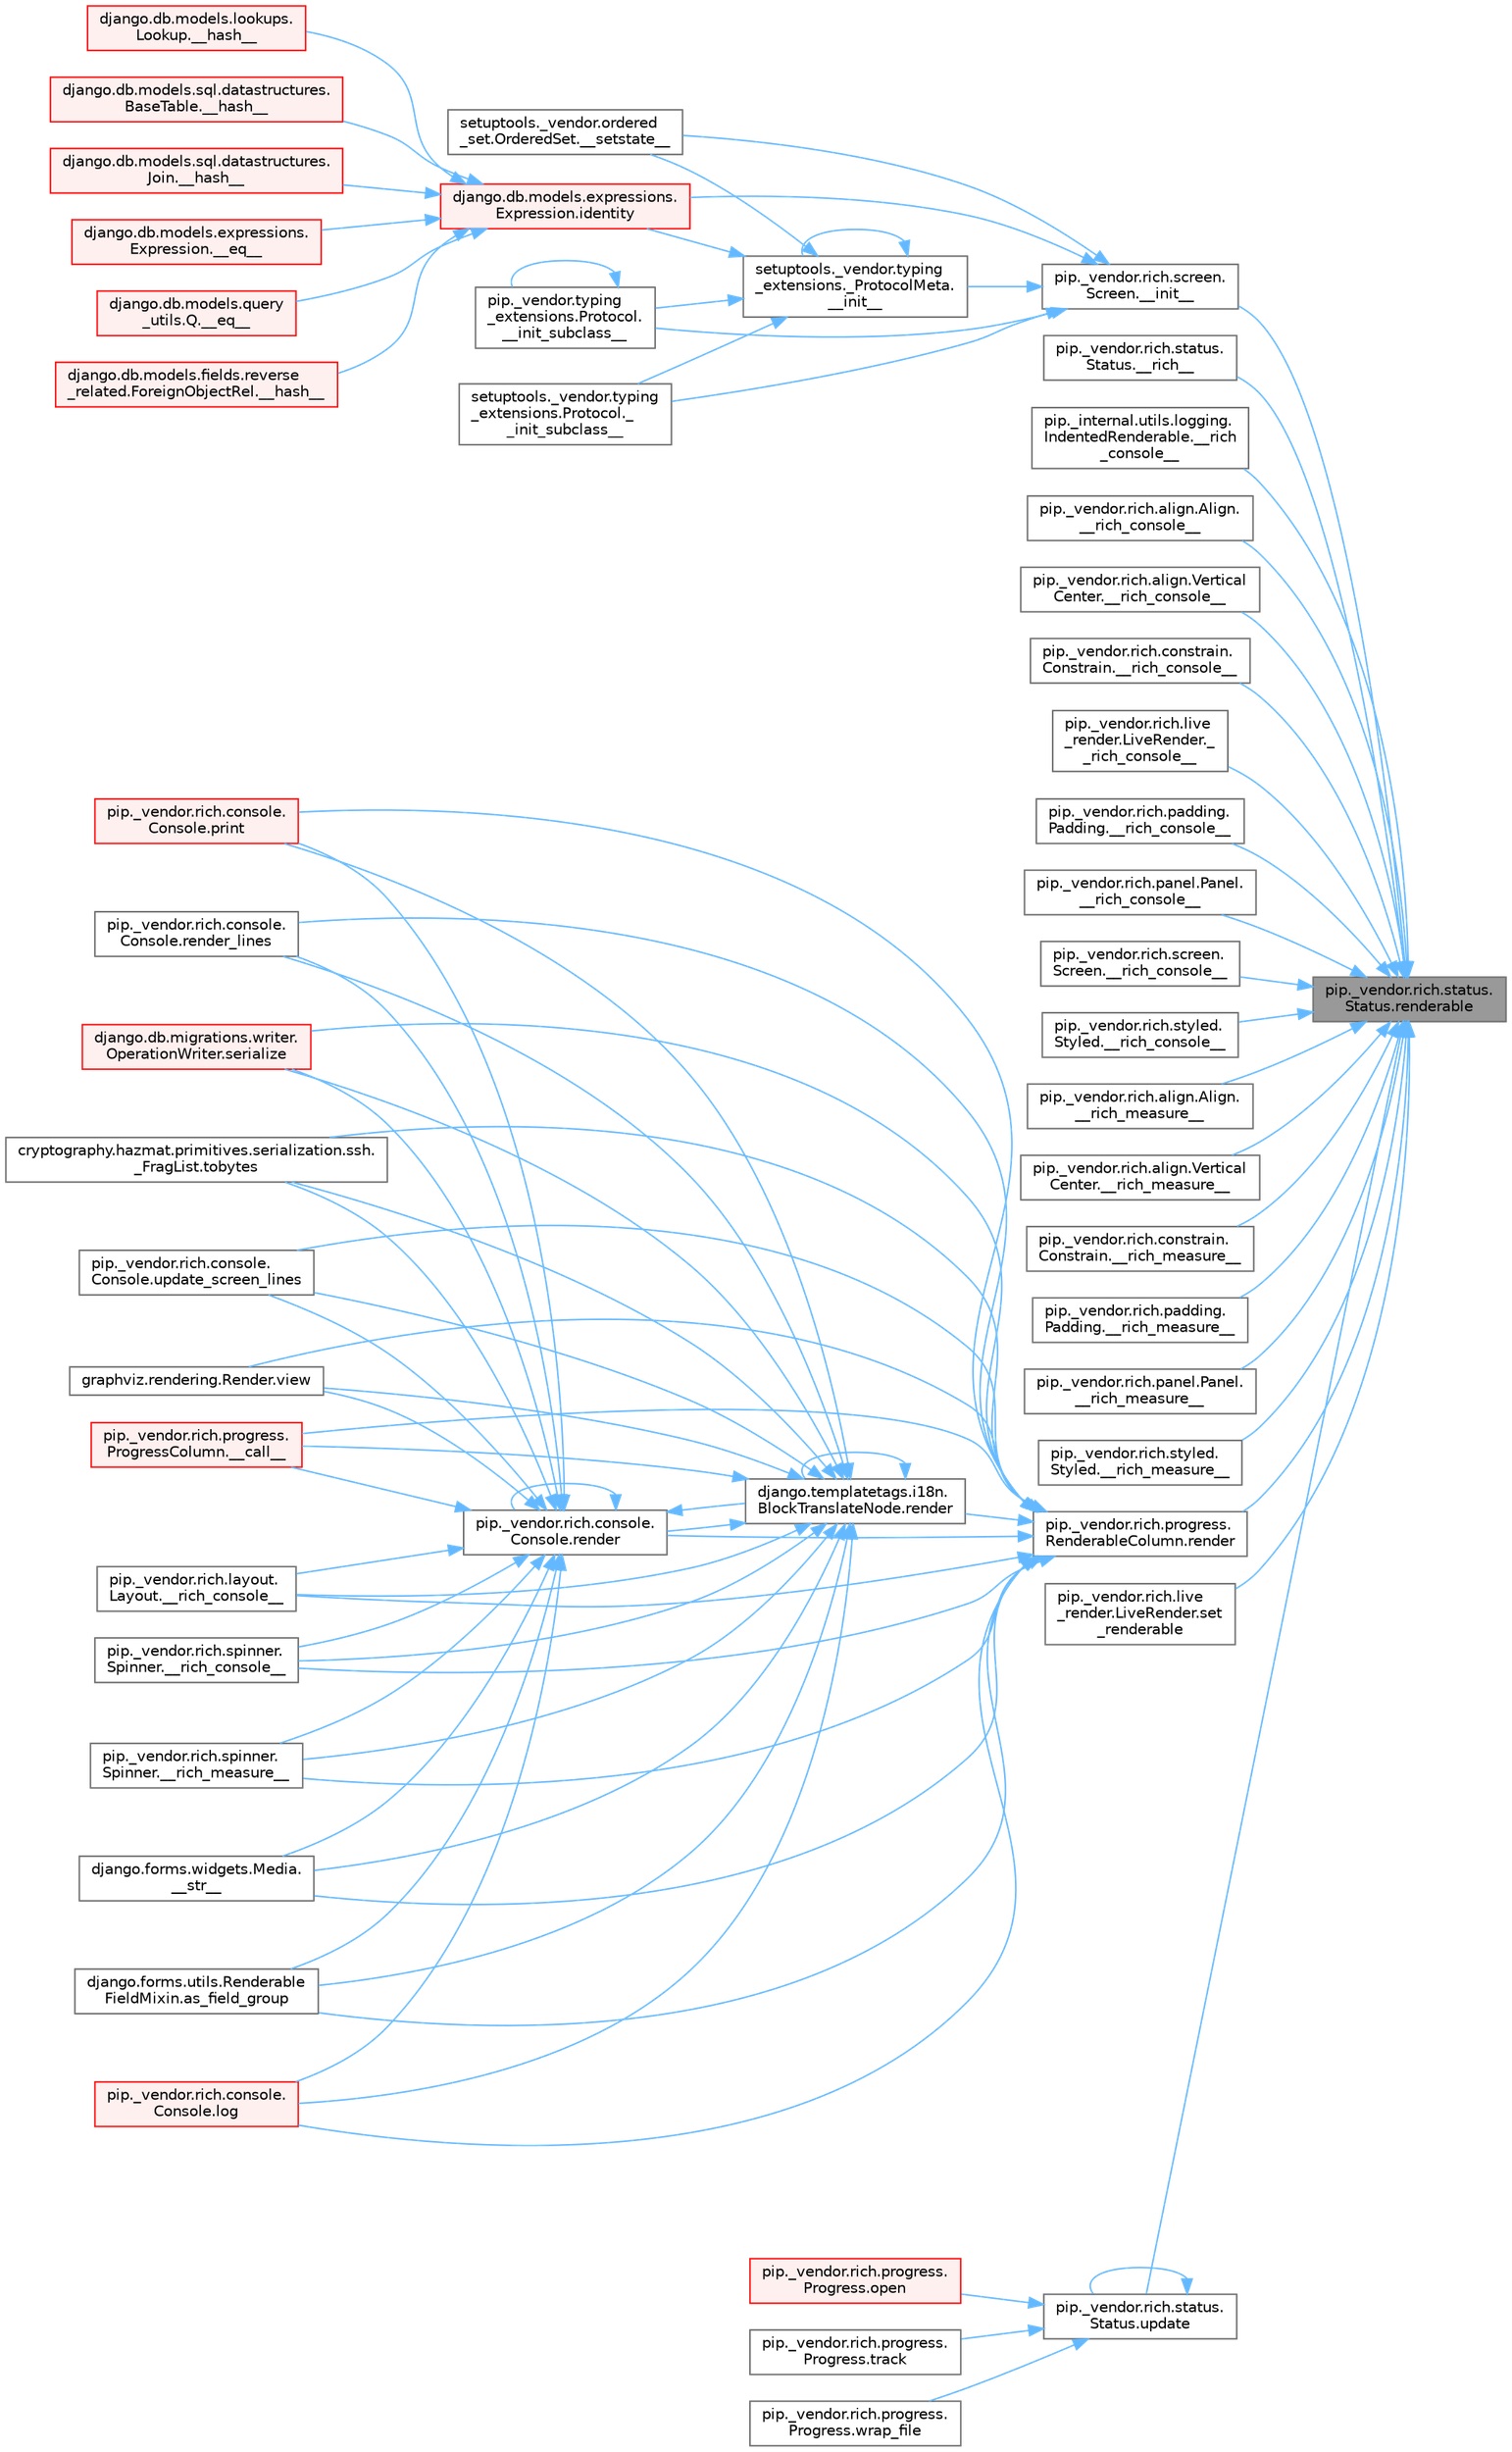 digraph "pip._vendor.rich.status.Status.renderable"
{
 // LATEX_PDF_SIZE
  bgcolor="transparent";
  edge [fontname=Helvetica,fontsize=10,labelfontname=Helvetica,labelfontsize=10];
  node [fontname=Helvetica,fontsize=10,shape=box,height=0.2,width=0.4];
  rankdir="RL";
  Node1 [id="Node000001",label="pip._vendor.rich.status.\lStatus.renderable",height=0.2,width=0.4,color="gray40", fillcolor="grey60", style="filled", fontcolor="black",tooltip=" "];
  Node1 -> Node2 [id="edge1_Node000001_Node000002",dir="back",color="steelblue1",style="solid",tooltip=" "];
  Node2 [id="Node000002",label="pip._vendor.rich.screen.\lScreen.__init__",height=0.2,width=0.4,color="grey40", fillcolor="white", style="filled",URL="$classpip_1_1__vendor_1_1rich_1_1screen_1_1_screen.html#a22f6d80765fbc681aed44b087ec45446",tooltip=" "];
  Node2 -> Node3 [id="edge2_Node000002_Node000003",dir="back",color="steelblue1",style="solid",tooltip=" "];
  Node3 [id="Node000003",label="setuptools._vendor.typing\l_extensions._ProtocolMeta.\l__init__",height=0.2,width=0.4,color="grey40", fillcolor="white", style="filled",URL="$classsetuptools_1_1__vendor_1_1typing__extensions_1_1___protocol_meta.html#a7bbaff8ac6d19534b46bca363ee0b43a",tooltip=" "];
  Node3 -> Node3 [id="edge3_Node000003_Node000003",dir="back",color="steelblue1",style="solid",tooltip=" "];
  Node3 -> Node4 [id="edge4_Node000003_Node000004",dir="back",color="steelblue1",style="solid",tooltip=" "];
  Node4 [id="Node000004",label="pip._vendor.typing\l_extensions.Protocol.\l__init_subclass__",height=0.2,width=0.4,color="grey40", fillcolor="white", style="filled",URL="$classpip_1_1__vendor_1_1typing__extensions_1_1_protocol.html#a2916efc86cebb8aba6deb7fd30b33988",tooltip=" "];
  Node4 -> Node4 [id="edge5_Node000004_Node000004",dir="back",color="steelblue1",style="solid",tooltip=" "];
  Node3 -> Node5 [id="edge6_Node000003_Node000005",dir="back",color="steelblue1",style="solid",tooltip=" "];
  Node5 [id="Node000005",label="setuptools._vendor.typing\l_extensions.Protocol._\l_init_subclass__",height=0.2,width=0.4,color="grey40", fillcolor="white", style="filled",URL="$classsetuptools_1_1__vendor_1_1typing__extensions_1_1_protocol.html#ac6cbebc092a4724ab3704c5334059874",tooltip=" "];
  Node3 -> Node6 [id="edge7_Node000003_Node000006",dir="back",color="steelblue1",style="solid",tooltip=" "];
  Node6 [id="Node000006",label="setuptools._vendor.ordered\l_set.OrderedSet.__setstate__",height=0.2,width=0.4,color="grey40", fillcolor="white", style="filled",URL="$classsetuptools_1_1__vendor_1_1ordered__set_1_1_ordered_set.html#aa7f7de9d987829525d06db565fe1b4a1",tooltip=" "];
  Node3 -> Node7 [id="edge8_Node000003_Node000007",dir="back",color="steelblue1",style="solid",tooltip=" "];
  Node7 [id="Node000007",label="django.db.models.expressions.\lExpression.identity",height=0.2,width=0.4,color="red", fillcolor="#FFF0F0", style="filled",URL="$classdjango_1_1db_1_1models_1_1expressions_1_1_expression.html#a10048810b5eb8641acf3bc150731b925",tooltip=" "];
  Node7 -> Node8 [id="edge9_Node000007_Node000008",dir="back",color="steelblue1",style="solid",tooltip=" "];
  Node8 [id="Node000008",label="django.db.models.expressions.\lExpression.__eq__",height=0.2,width=0.4,color="red", fillcolor="#FFF0F0", style="filled",URL="$classdjango_1_1db_1_1models_1_1expressions_1_1_expression.html#adb4c2940b4e88b38771aac46593315e1",tooltip=" "];
  Node7 -> Node17 [id="edge10_Node000007_Node000017",dir="back",color="steelblue1",style="solid",tooltip=" "];
  Node17 [id="Node000017",label="django.db.models.query\l_utils.Q.__eq__",height=0.2,width=0.4,color="red", fillcolor="#FFF0F0", style="filled",URL="$classdjango_1_1db_1_1models_1_1query__utils_1_1_q.html#aa83c3e0a1d5257be65a946fcc4baf58a",tooltip=" "];
  Node7 -> Node18 [id="edge11_Node000007_Node000018",dir="back",color="steelblue1",style="solid",tooltip=" "];
  Node18 [id="Node000018",label="django.db.models.fields.reverse\l_related.ForeignObjectRel.__hash__",height=0.2,width=0.4,color="red", fillcolor="#FFF0F0", style="filled",URL="$classdjango_1_1db_1_1models_1_1fields_1_1reverse__related_1_1_foreign_object_rel.html#aa0478c97c51638ebbe5b348c9ace7a13",tooltip=" "];
  Node7 -> Node21 [id="edge12_Node000007_Node000021",dir="back",color="steelblue1",style="solid",tooltip=" "];
  Node21 [id="Node000021",label="django.db.models.lookups.\lLookup.__hash__",height=0.2,width=0.4,color="red", fillcolor="#FFF0F0", style="filled",URL="$classdjango_1_1db_1_1models_1_1lookups_1_1_lookup.html#a05201ecef16ee5ad8c9a403b7ebbc268",tooltip=" "];
  Node7 -> Node22 [id="edge13_Node000007_Node000022",dir="back",color="steelblue1",style="solid",tooltip=" "];
  Node22 [id="Node000022",label="django.db.models.sql.datastructures.\lBaseTable.__hash__",height=0.2,width=0.4,color="red", fillcolor="#FFF0F0", style="filled",URL="$classdjango_1_1db_1_1models_1_1sql_1_1datastructures_1_1_base_table.html#aebcfbba4343eb7a1520718b608feaaa6",tooltip=" "];
  Node7 -> Node23 [id="edge14_Node000007_Node000023",dir="back",color="steelblue1",style="solid",tooltip=" "];
  Node23 [id="Node000023",label="django.db.models.sql.datastructures.\lJoin.__hash__",height=0.2,width=0.4,color="red", fillcolor="#FFF0F0", style="filled",URL="$classdjango_1_1db_1_1models_1_1sql_1_1datastructures_1_1_join.html#adcb5282598b4e04b92f6bd262f0d360c",tooltip=" "];
  Node2 -> Node4 [id="edge15_Node000002_Node000004",dir="back",color="steelblue1",style="solid",tooltip=" "];
  Node2 -> Node5 [id="edge16_Node000002_Node000005",dir="back",color="steelblue1",style="solid",tooltip=" "];
  Node2 -> Node6 [id="edge17_Node000002_Node000006",dir="back",color="steelblue1",style="solid",tooltip=" "];
  Node2 -> Node7 [id="edge18_Node000002_Node000007",dir="back",color="steelblue1",style="solid",tooltip=" "];
  Node1 -> Node34 [id="edge19_Node000001_Node000034",dir="back",color="steelblue1",style="solid",tooltip=" "];
  Node34 [id="Node000034",label="pip._vendor.rich.status.\lStatus.__rich__",height=0.2,width=0.4,color="grey40", fillcolor="white", style="filled",URL="$classpip_1_1__vendor_1_1rich_1_1status_1_1_status.html#ad0400b8f53bb4765ac88deb00d4b067e",tooltip=" "];
  Node1 -> Node35 [id="edge20_Node000001_Node000035",dir="back",color="steelblue1",style="solid",tooltip=" "];
  Node35 [id="Node000035",label="pip._internal.utils.logging.\lIndentedRenderable.__rich\l_console__",height=0.2,width=0.4,color="grey40", fillcolor="white", style="filled",URL="$classpip_1_1__internal_1_1utils_1_1logging_1_1_indented_renderable.html#ac062d96315bc4c32d75237b9acfa91c7",tooltip=" "];
  Node1 -> Node36 [id="edge21_Node000001_Node000036",dir="back",color="steelblue1",style="solid",tooltip=" "];
  Node36 [id="Node000036",label="pip._vendor.rich.align.Align.\l__rich_console__",height=0.2,width=0.4,color="grey40", fillcolor="white", style="filled",URL="$classpip_1_1__vendor_1_1rich_1_1align_1_1_align.html#afd4f8994e1355e2c22c2aa1145f0d400",tooltip=" "];
  Node1 -> Node37 [id="edge22_Node000001_Node000037",dir="back",color="steelblue1",style="solid",tooltip=" "];
  Node37 [id="Node000037",label="pip._vendor.rich.align.Vertical\lCenter.__rich_console__",height=0.2,width=0.4,color="grey40", fillcolor="white", style="filled",URL="$classpip_1_1__vendor_1_1rich_1_1align_1_1_vertical_center.html#a001f705e33eb498f4d9c13249aa09cd8",tooltip=" "];
  Node1 -> Node38 [id="edge23_Node000001_Node000038",dir="back",color="steelblue1",style="solid",tooltip=" "];
  Node38 [id="Node000038",label="pip._vendor.rich.constrain.\lConstrain.__rich_console__",height=0.2,width=0.4,color="grey40", fillcolor="white", style="filled",URL="$classpip_1_1__vendor_1_1rich_1_1constrain_1_1_constrain.html#ae3ecbe4f7b8575b5b65f308633f3d84a",tooltip=" "];
  Node1 -> Node39 [id="edge24_Node000001_Node000039",dir="back",color="steelblue1",style="solid",tooltip=" "];
  Node39 [id="Node000039",label="pip._vendor.rich.live\l_render.LiveRender._\l_rich_console__",height=0.2,width=0.4,color="grey40", fillcolor="white", style="filled",URL="$classpip_1_1__vendor_1_1rich_1_1live__render_1_1_live_render.html#ad912ba8e93bac99aa63c5291cf34b87b",tooltip=" "];
  Node1 -> Node40 [id="edge25_Node000001_Node000040",dir="back",color="steelblue1",style="solid",tooltip=" "];
  Node40 [id="Node000040",label="pip._vendor.rich.padding.\lPadding.__rich_console__",height=0.2,width=0.4,color="grey40", fillcolor="white", style="filled",URL="$classpip_1_1__vendor_1_1rich_1_1padding_1_1_padding.html#a23e27b4fb591fa1a4b6a04c497729077",tooltip=" "];
  Node1 -> Node41 [id="edge26_Node000001_Node000041",dir="back",color="steelblue1",style="solid",tooltip=" "];
  Node41 [id="Node000041",label="pip._vendor.rich.panel.Panel.\l__rich_console__",height=0.2,width=0.4,color="grey40", fillcolor="white", style="filled",URL="$classpip_1_1__vendor_1_1rich_1_1panel_1_1_panel.html#a6c612abd2dc827e0625fba926d709fb6",tooltip=" "];
  Node1 -> Node42 [id="edge27_Node000001_Node000042",dir="back",color="steelblue1",style="solid",tooltip=" "];
  Node42 [id="Node000042",label="pip._vendor.rich.screen.\lScreen.__rich_console__",height=0.2,width=0.4,color="grey40", fillcolor="white", style="filled",URL="$classpip_1_1__vendor_1_1rich_1_1screen_1_1_screen.html#a5da09dde31d7cd9ba21f9800a67f5c04",tooltip=" "];
  Node1 -> Node43 [id="edge28_Node000001_Node000043",dir="back",color="steelblue1",style="solid",tooltip=" "];
  Node43 [id="Node000043",label="pip._vendor.rich.styled.\lStyled.__rich_console__",height=0.2,width=0.4,color="grey40", fillcolor="white", style="filled",URL="$classpip_1_1__vendor_1_1rich_1_1styled_1_1_styled.html#ad2b41aa2911394ea81c2ea590ae7d588",tooltip=" "];
  Node1 -> Node44 [id="edge29_Node000001_Node000044",dir="back",color="steelblue1",style="solid",tooltip=" "];
  Node44 [id="Node000044",label="pip._vendor.rich.align.Align.\l__rich_measure__",height=0.2,width=0.4,color="grey40", fillcolor="white", style="filled",URL="$classpip_1_1__vendor_1_1rich_1_1align_1_1_align.html#af7852bebb526ddcc7effed71efb242cf",tooltip=" "];
  Node1 -> Node45 [id="edge30_Node000001_Node000045",dir="back",color="steelblue1",style="solid",tooltip=" "];
  Node45 [id="Node000045",label="pip._vendor.rich.align.Vertical\lCenter.__rich_measure__",height=0.2,width=0.4,color="grey40", fillcolor="white", style="filled",URL="$classpip_1_1__vendor_1_1rich_1_1align_1_1_vertical_center.html#a7a692ada7be63914dd9c93489268dccf",tooltip=" "];
  Node1 -> Node46 [id="edge31_Node000001_Node000046",dir="back",color="steelblue1",style="solid",tooltip=" "];
  Node46 [id="Node000046",label="pip._vendor.rich.constrain.\lConstrain.__rich_measure__",height=0.2,width=0.4,color="grey40", fillcolor="white", style="filled",URL="$classpip_1_1__vendor_1_1rich_1_1constrain_1_1_constrain.html#afd77ff426e7fb8650f8179677c8be99d",tooltip=" "];
  Node1 -> Node47 [id="edge32_Node000001_Node000047",dir="back",color="steelblue1",style="solid",tooltip=" "];
  Node47 [id="Node000047",label="pip._vendor.rich.padding.\lPadding.__rich_measure__",height=0.2,width=0.4,color="grey40", fillcolor="white", style="filled",URL="$classpip_1_1__vendor_1_1rich_1_1padding_1_1_padding.html#a54c9564b765b9835d72f4390b0753b1d",tooltip=" "];
  Node1 -> Node48 [id="edge33_Node000001_Node000048",dir="back",color="steelblue1",style="solid",tooltip=" "];
  Node48 [id="Node000048",label="pip._vendor.rich.panel.Panel.\l__rich_measure__",height=0.2,width=0.4,color="grey40", fillcolor="white", style="filled",URL="$classpip_1_1__vendor_1_1rich_1_1panel_1_1_panel.html#afe0c3ee9c576add635acabbcabd69263",tooltip=" "];
  Node1 -> Node49 [id="edge34_Node000001_Node000049",dir="back",color="steelblue1",style="solid",tooltip=" "];
  Node49 [id="Node000049",label="pip._vendor.rich.styled.\lStyled.__rich_measure__",height=0.2,width=0.4,color="grey40", fillcolor="white", style="filled",URL="$classpip_1_1__vendor_1_1rich_1_1styled_1_1_styled.html#acc2c5f9df88cf6b573238c8deab40ef1",tooltip=" "];
  Node1 -> Node50 [id="edge35_Node000001_Node000050",dir="back",color="steelblue1",style="solid",tooltip=" "];
  Node50 [id="Node000050",label="pip._vendor.rich.progress.\lRenderableColumn.render",height=0.2,width=0.4,color="grey40", fillcolor="white", style="filled",URL="$classpip_1_1__vendor_1_1rich_1_1progress_1_1_renderable_column.html#ab9778a61564a147ed0134e7b045a3858",tooltip=" "];
  Node50 -> Node51 [id="edge36_Node000050_Node000051",dir="back",color="steelblue1",style="solid",tooltip=" "];
  Node51 [id="Node000051",label="pip._vendor.rich.progress.\lProgressColumn.__call__",height=0.2,width=0.4,color="red", fillcolor="#FFF0F0", style="filled",URL="$classpip_1_1__vendor_1_1rich_1_1progress_1_1_progress_column.html#ae0c399be74222f949edb0fa5324cf6ea",tooltip=" "];
  Node50 -> Node54 [id="edge37_Node000050_Node000054",dir="back",color="steelblue1",style="solid",tooltip=" "];
  Node54 [id="Node000054",label="pip._vendor.rich.layout.\lLayout.__rich_console__",height=0.2,width=0.4,color="grey40", fillcolor="white", style="filled",URL="$classpip_1_1__vendor_1_1rich_1_1layout_1_1_layout.html#ac39cb3d17d2b0324ee1b0dada41a3ebd",tooltip=" "];
  Node50 -> Node55 [id="edge38_Node000050_Node000055",dir="back",color="steelblue1",style="solid",tooltip=" "];
  Node55 [id="Node000055",label="pip._vendor.rich.spinner.\lSpinner.__rich_console__",height=0.2,width=0.4,color="grey40", fillcolor="white", style="filled",URL="$classpip_1_1__vendor_1_1rich_1_1spinner_1_1_spinner.html#a6883d8dced19ac48d4dfc74f776357fd",tooltip=" "];
  Node50 -> Node56 [id="edge39_Node000050_Node000056",dir="back",color="steelblue1",style="solid",tooltip=" "];
  Node56 [id="Node000056",label="pip._vendor.rich.spinner.\lSpinner.__rich_measure__",height=0.2,width=0.4,color="grey40", fillcolor="white", style="filled",URL="$classpip_1_1__vendor_1_1rich_1_1spinner_1_1_spinner.html#a89745682c823c44a31bae8e8d07869f5",tooltip=" "];
  Node50 -> Node57 [id="edge40_Node000050_Node000057",dir="back",color="steelblue1",style="solid",tooltip=" "];
  Node57 [id="Node000057",label="django.forms.widgets.Media.\l__str__",height=0.2,width=0.4,color="grey40", fillcolor="white", style="filled",URL="$classdjango_1_1forms_1_1widgets_1_1_media.html#ae1651710548a7d9f14f036d035012d21",tooltip=" "];
  Node50 -> Node58 [id="edge41_Node000050_Node000058",dir="back",color="steelblue1",style="solid",tooltip=" "];
  Node58 [id="Node000058",label="django.forms.utils.Renderable\lFieldMixin.as_field_group",height=0.2,width=0.4,color="grey40", fillcolor="white", style="filled",URL="$classdjango_1_1forms_1_1utils_1_1_renderable_field_mixin.html#a1e9a1b4f790ea694431554267fd5d74c",tooltip=" "];
  Node50 -> Node59 [id="edge42_Node000050_Node000059",dir="back",color="steelblue1",style="solid",tooltip=" "];
  Node59 [id="Node000059",label="pip._vendor.rich.console.\lConsole.log",height=0.2,width=0.4,color="red", fillcolor="#FFF0F0", style="filled",URL="$classpip_1_1__vendor_1_1rich_1_1console_1_1_console.html#af9c77e39f9413fc2b134c60cfa23b0f1",tooltip=" "];
  Node50 -> Node447 [id="edge43_Node000050_Node000447",dir="back",color="steelblue1",style="solid",tooltip=" "];
  Node447 [id="Node000447",label="pip._vendor.rich.console.\lConsole.print",height=0.2,width=0.4,color="red", fillcolor="#FFF0F0", style="filled",URL="$classpip_1_1__vendor_1_1rich_1_1console_1_1_console.html#af954370cdbb49236b597f2c11064549d",tooltip=" "];
  Node50 -> Node529 [id="edge44_Node000050_Node000529",dir="back",color="steelblue1",style="solid",tooltip=" "];
  Node529 [id="Node000529",label="django.templatetags.i18n.\lBlockTranslateNode.render",height=0.2,width=0.4,color="grey40", fillcolor="white", style="filled",URL="$classdjango_1_1templatetags_1_1i18n_1_1_block_translate_node.html#aaf05bebfd02c1c4b676387ada0357832",tooltip=" "];
  Node529 -> Node51 [id="edge45_Node000529_Node000051",dir="back",color="steelblue1",style="solid",tooltip=" "];
  Node529 -> Node54 [id="edge46_Node000529_Node000054",dir="back",color="steelblue1",style="solid",tooltip=" "];
  Node529 -> Node55 [id="edge47_Node000529_Node000055",dir="back",color="steelblue1",style="solid",tooltip=" "];
  Node529 -> Node56 [id="edge48_Node000529_Node000056",dir="back",color="steelblue1",style="solid",tooltip=" "];
  Node529 -> Node57 [id="edge49_Node000529_Node000057",dir="back",color="steelblue1",style="solid",tooltip=" "];
  Node529 -> Node58 [id="edge50_Node000529_Node000058",dir="back",color="steelblue1",style="solid",tooltip=" "];
  Node529 -> Node59 [id="edge51_Node000529_Node000059",dir="back",color="steelblue1",style="solid",tooltip=" "];
  Node529 -> Node447 [id="edge52_Node000529_Node000447",dir="back",color="steelblue1",style="solid",tooltip=" "];
  Node529 -> Node529 [id="edge53_Node000529_Node000529",dir="back",color="steelblue1",style="solid",tooltip=" "];
  Node529 -> Node530 [id="edge54_Node000529_Node000530",dir="back",color="steelblue1",style="solid",tooltip=" "];
  Node530 [id="Node000530",label="pip._vendor.rich.console.\lConsole.render",height=0.2,width=0.4,color="grey40", fillcolor="white", style="filled",URL="$classpip_1_1__vendor_1_1rich_1_1console_1_1_console.html#a9551b8254c573105adde80622393a938",tooltip=" "];
  Node530 -> Node51 [id="edge55_Node000530_Node000051",dir="back",color="steelblue1",style="solid",tooltip=" "];
  Node530 -> Node54 [id="edge56_Node000530_Node000054",dir="back",color="steelblue1",style="solid",tooltip=" "];
  Node530 -> Node55 [id="edge57_Node000530_Node000055",dir="back",color="steelblue1",style="solid",tooltip=" "];
  Node530 -> Node56 [id="edge58_Node000530_Node000056",dir="back",color="steelblue1",style="solid",tooltip=" "];
  Node530 -> Node57 [id="edge59_Node000530_Node000057",dir="back",color="steelblue1",style="solid",tooltip=" "];
  Node530 -> Node58 [id="edge60_Node000530_Node000058",dir="back",color="steelblue1",style="solid",tooltip=" "];
  Node530 -> Node59 [id="edge61_Node000530_Node000059",dir="back",color="steelblue1",style="solid",tooltip=" "];
  Node530 -> Node447 [id="edge62_Node000530_Node000447",dir="back",color="steelblue1",style="solid",tooltip=" "];
  Node530 -> Node529 [id="edge63_Node000530_Node000529",dir="back",color="steelblue1",style="solid",tooltip=" "];
  Node530 -> Node530 [id="edge64_Node000530_Node000530",dir="back",color="steelblue1",style="solid",tooltip=" "];
  Node530 -> Node531 [id="edge65_Node000530_Node000531",dir="back",color="steelblue1",style="solid",tooltip=" "];
  Node531 [id="Node000531",label="pip._vendor.rich.console.\lConsole.render_lines",height=0.2,width=0.4,color="grey40", fillcolor="white", style="filled",URL="$classpip_1_1__vendor_1_1rich_1_1console_1_1_console.html#a5818808a49db20c5bee6986425f96f14",tooltip=" "];
  Node530 -> Node532 [id="edge66_Node000530_Node000532",dir="back",color="steelblue1",style="solid",tooltip=" "];
  Node532 [id="Node000532",label="django.db.migrations.writer.\lOperationWriter.serialize",height=0.2,width=0.4,color="red", fillcolor="#FFF0F0", style="filled",URL="$classdjango_1_1db_1_1migrations_1_1writer_1_1_operation_writer.html#a866e8d13e1c54a35d74e9a6b0383b2f8",tooltip=" "];
  Node530 -> Node604 [id="edge67_Node000530_Node000604",dir="back",color="steelblue1",style="solid",tooltip=" "];
  Node604 [id="Node000604",label="cryptography.hazmat.primitives.serialization.ssh.\l_FragList.tobytes",height=0.2,width=0.4,color="grey40", fillcolor="white", style="filled",URL="$classcryptography_1_1hazmat_1_1primitives_1_1serialization_1_1ssh_1_1___frag_list.html#a195dd4e7c741624829a13af53fa3de38",tooltip=" "];
  Node530 -> Node605 [id="edge68_Node000530_Node000605",dir="back",color="steelblue1",style="solid",tooltip=" "];
  Node605 [id="Node000605",label="pip._vendor.rich.console.\lConsole.update_screen_lines",height=0.2,width=0.4,color="grey40", fillcolor="white", style="filled",URL="$classpip_1_1__vendor_1_1rich_1_1console_1_1_console.html#a21cfe5af86ec7533f23d45fe2969817e",tooltip=" "];
  Node530 -> Node606 [id="edge69_Node000530_Node000606",dir="back",color="steelblue1",style="solid",tooltip=" "];
  Node606 [id="Node000606",label="graphviz.rendering.Render.view",height=0.2,width=0.4,color="grey40", fillcolor="white", style="filled",URL="$classgraphviz_1_1rendering_1_1_render.html#a53169c422996b9a7e92b5580c13914e2",tooltip=" "];
  Node529 -> Node531 [id="edge70_Node000529_Node000531",dir="back",color="steelblue1",style="solid",tooltip=" "];
  Node529 -> Node532 [id="edge71_Node000529_Node000532",dir="back",color="steelblue1",style="solid",tooltip=" "];
  Node529 -> Node604 [id="edge72_Node000529_Node000604",dir="back",color="steelblue1",style="solid",tooltip=" "];
  Node529 -> Node605 [id="edge73_Node000529_Node000605",dir="back",color="steelblue1",style="solid",tooltip=" "];
  Node529 -> Node606 [id="edge74_Node000529_Node000606",dir="back",color="steelblue1",style="solid",tooltip=" "];
  Node50 -> Node530 [id="edge75_Node000050_Node000530",dir="back",color="steelblue1",style="solid",tooltip=" "];
  Node50 -> Node531 [id="edge76_Node000050_Node000531",dir="back",color="steelblue1",style="solid",tooltip=" "];
  Node50 -> Node532 [id="edge77_Node000050_Node000532",dir="back",color="steelblue1",style="solid",tooltip=" "];
  Node50 -> Node604 [id="edge78_Node000050_Node000604",dir="back",color="steelblue1",style="solid",tooltip=" "];
  Node50 -> Node605 [id="edge79_Node000050_Node000605",dir="back",color="steelblue1",style="solid",tooltip=" "];
  Node50 -> Node606 [id="edge80_Node000050_Node000606",dir="back",color="steelblue1",style="solid",tooltip=" "];
  Node1 -> Node1499 [id="edge81_Node000001_Node001499",dir="back",color="steelblue1",style="solid",tooltip=" "];
  Node1499 [id="Node001499",label="pip._vendor.rich.live\l_render.LiveRender.set\l_renderable",height=0.2,width=0.4,color="grey40", fillcolor="white", style="filled",URL="$classpip_1_1__vendor_1_1rich_1_1live__render_1_1_live_render.html#a3e10f6ca40eb275b181a0c2e61855e9d",tooltip=" "];
  Node1 -> Node1500 [id="edge82_Node000001_Node001500",dir="back",color="steelblue1",style="solid",tooltip=" "];
  Node1500 [id="Node001500",label="pip._vendor.rich.status.\lStatus.update",height=0.2,width=0.4,color="grey40", fillcolor="white", style="filled",URL="$classpip_1_1__vendor_1_1rich_1_1status_1_1_status.html#a247833e956938350361ef6419697f7f3",tooltip=" "];
  Node1500 -> Node127 [id="edge83_Node001500_Node000127",dir="back",color="steelblue1",style="solid",tooltip=" "];
  Node127 [id="Node000127",label="pip._vendor.rich.progress.\lProgress.open",height=0.2,width=0.4,color="red", fillcolor="#FFF0F0", style="filled",URL="$classpip_1_1__vendor_1_1rich_1_1progress_1_1_progress.html#a204bface9fc63d04e72844b751bcd8e3",tooltip=" "];
  Node1500 -> Node706 [id="edge84_Node001500_Node000706",dir="back",color="steelblue1",style="solid",tooltip=" "];
  Node706 [id="Node000706",label="pip._vendor.rich.progress.\lProgress.track",height=0.2,width=0.4,color="grey40", fillcolor="white", style="filled",URL="$classpip_1_1__vendor_1_1rich_1_1progress_1_1_progress.html#aee9ea5592b98f74ebb5acb76bc499601",tooltip=" "];
  Node1500 -> Node1500 [id="edge85_Node001500_Node001500",dir="back",color="steelblue1",style="solid",tooltip=" "];
  Node1500 -> Node707 [id="edge86_Node001500_Node000707",dir="back",color="steelblue1",style="solid",tooltip=" "];
  Node707 [id="Node000707",label="pip._vendor.rich.progress.\lProgress.wrap_file",height=0.2,width=0.4,color="grey40", fillcolor="white", style="filled",URL="$classpip_1_1__vendor_1_1rich_1_1progress_1_1_progress.html#a53efbf901b66a0000b6d3fd0c53250be",tooltip=" "];
}

